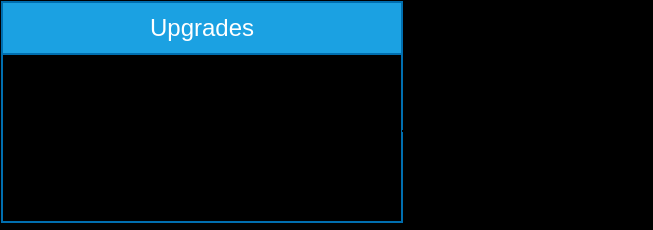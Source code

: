<mxfile version="21.3.7" type="github">
  <diagram id="C5RBs43oDa-KdzZeNtuy" name="Page-1">
    <mxGraphModel dx="839" dy="464" grid="1" gridSize="10" guides="1" tooltips="1" connect="1" arrows="1" fold="1" page="1" pageScale="1" pageWidth="827" pageHeight="1169" background="#000000" math="0" shadow="0">
      <root>
        <mxCell id="WIyWlLk6GJQsqaUBKTNV-0" />
        <mxCell id="WIyWlLk6GJQsqaUBKTNV-1" parent="WIyWlLk6GJQsqaUBKTNV-0" />
        <mxCell id="Mgii6YF9rdvwG4sB3I02-0" value="Upgrades" style="swimlane;fontStyle=0;childLayout=stackLayout;horizontal=1;startSize=26;fillColor=#1ba1e2;horizontalStack=0;resizeParent=1;resizeParentMax=0;resizeLast=0;collapsible=1;marginBottom=0;whiteSpace=wrap;html=1;fontColor=#ffffff;strokeColor=#006EAF;" vertex="1" parent="WIyWlLk6GJQsqaUBKTNV-1">
          <mxGeometry x="30" y="30" width="200" height="110" as="geometry" />
        </mxCell>
        <mxCell id="Mgii6YF9rdvwG4sB3I02-1" value="Balas diferentes" style="text;strokeColor=none;fillColor=none;align=left;verticalAlign=top;spacingLeft=4;spacingRight=4;overflow=hidden;rotatable=0;points=[[0,0.5],[1,0.5]];portConstraint=eastwest;whiteSpace=wrap;html=1;" vertex="1" parent="Mgii6YF9rdvwG4sB3I02-0">
          <mxGeometry y="26" width="200" height="26" as="geometry" />
        </mxCell>
        <mxCell id="Mgii6YF9rdvwG4sB3I02-2" value="NPC" style="text;strokeColor=none;fillColor=none;align=left;verticalAlign=top;spacingLeft=4;spacingRight=4;overflow=hidden;rotatable=0;points=[[0,0.5],[1,0.5]];portConstraint=eastwest;whiteSpace=wrap;html=1;" vertex="1" parent="Mgii6YF9rdvwG4sB3I02-0">
          <mxGeometry y="52" width="200" height="26" as="geometry" />
        </mxCell>
        <mxCell id="Mgii6YF9rdvwG4sB3I02-3" value="." style="text;strokeColor=none;fillColor=none;align=left;verticalAlign=top;spacingLeft=4;spacingRight=4;overflow=hidden;rotatable=0;points=[[0,0.5],[1,0.5]];portConstraint=eastwest;whiteSpace=wrap;html=1;" vertex="1" parent="Mgii6YF9rdvwG4sB3I02-0">
          <mxGeometry y="78" width="200" height="32" as="geometry" />
        </mxCell>
        <mxCell id="Mgii6YF9rdvwG4sB3I02-4" value="" style="endArrow=open;endFill=1;endSize=12;html=1;rounded=0;" edge="1" parent="WIyWlLk6GJQsqaUBKTNV-1">
          <mxGeometry width="160" relative="1" as="geometry">
            <mxPoint x="230" y="94.5" as="sourcePoint" />
            <mxPoint x="340" y="95" as="targetPoint" />
          </mxGeometry>
        </mxCell>
      </root>
    </mxGraphModel>
  </diagram>
</mxfile>
